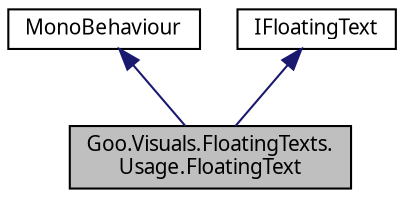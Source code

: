 digraph "Goo.Visuals.FloatingTexts.Usage.FloatingText"
{
 // LATEX_PDF_SIZE
  edge [fontname="Calibrii",fontsize="10",labelfontname="Calibrii",labelfontsize="10"];
  node [fontname="Calibrii",fontsize="10",shape=record];
  Node1 [label="Goo.Visuals.FloatingTexts.\lUsage.FloatingText",height=0.2,width=0.4,color="black", fillcolor="grey75", style="filled", fontcolor="black",tooltip=" "];
  Node2 -> Node1 [dir="back",color="midnightblue",fontsize="10",style="solid",fontname="Calibrii"];
  Node2 [label="MonoBehaviour",height=0.2,width=0.4,color="black", fillcolor="white", style="filled",tooltip=" "];
  Node3 -> Node1 [dir="back",color="midnightblue",fontsize="10",style="solid",fontname="Calibrii"];
  Node3 [label="IFloatingText",height=0.2,width=0.4,color="black", fillcolor="white", style="filled",URL="$d6/d54/interfaceGoo_1_1Visuals_1_1FloatingTexts_1_1IFloatingText.html",tooltip=" "];
}

